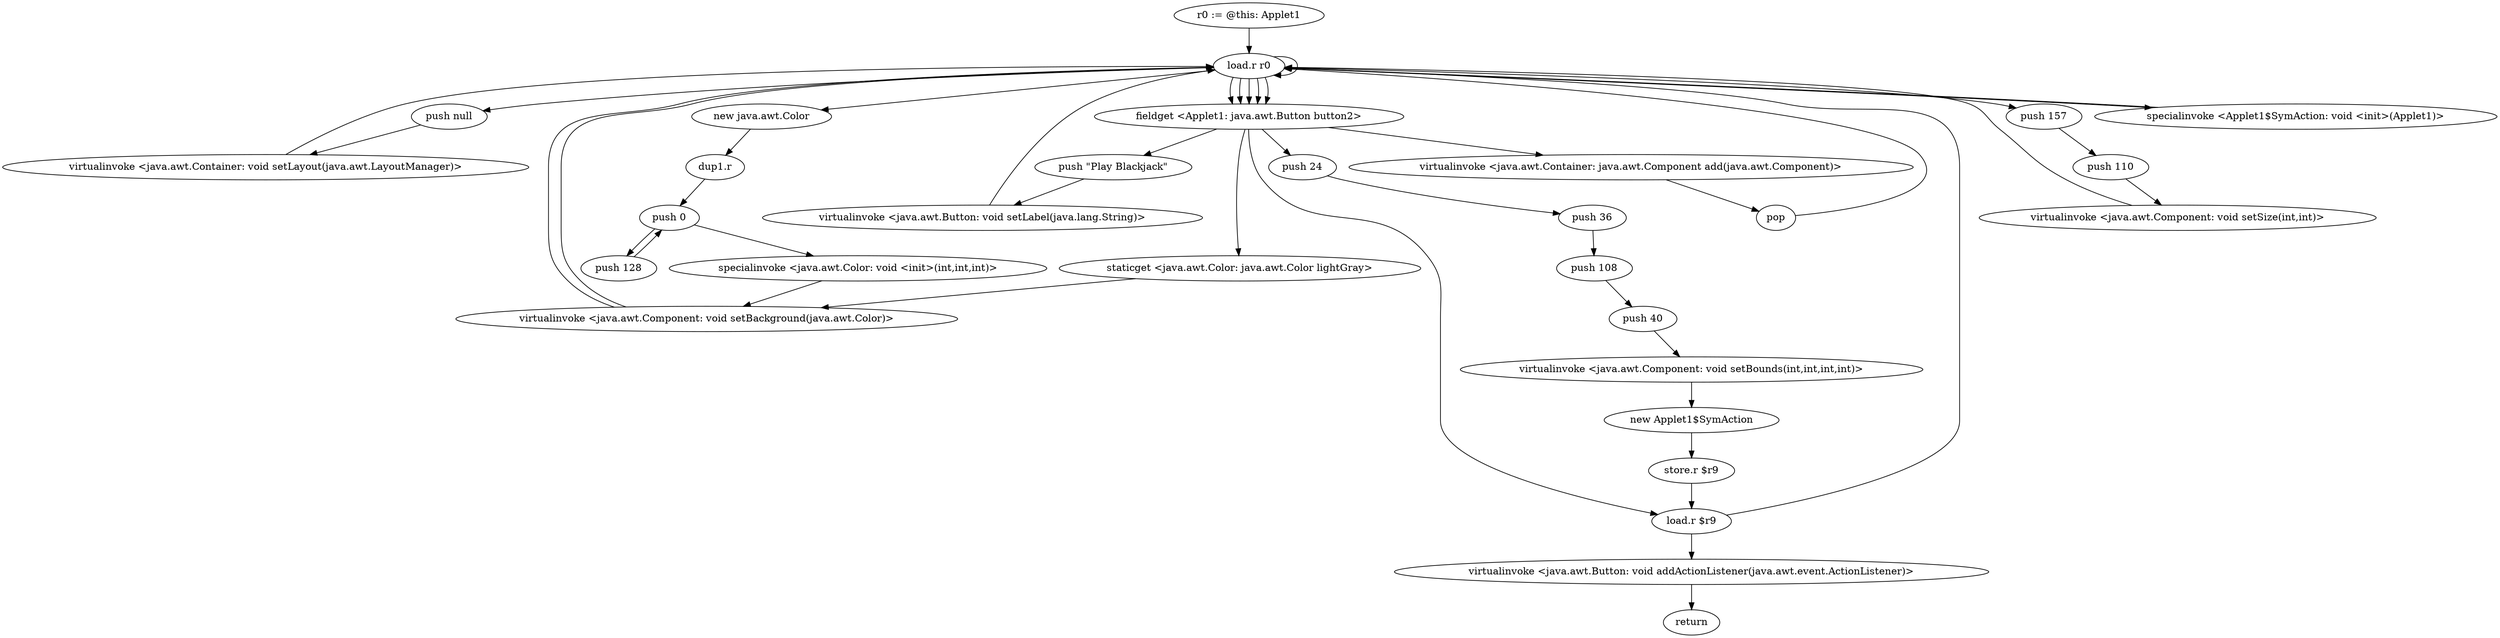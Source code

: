 digraph "" {
    "r0 := @this: Applet1"
    "load.r r0"
    "r0 := @this: Applet1"->"load.r r0";
    "push null"
    "load.r r0"->"push null";
    "virtualinvoke <java.awt.Container: void setLayout(java.awt.LayoutManager)>"
    "push null"->"virtualinvoke <java.awt.Container: void setLayout(java.awt.LayoutManager)>";
    "virtualinvoke <java.awt.Container: void setLayout(java.awt.LayoutManager)>"->"load.r r0";
    "new java.awt.Color"
    "load.r r0"->"new java.awt.Color";
    "dup1.r"
    "new java.awt.Color"->"dup1.r";
    "push 0"
    "dup1.r"->"push 0";
    "push 128"
    "push 0"->"push 128";
    "push 128"->"push 0";
    "specialinvoke <java.awt.Color: void <init>(int,int,int)>"
    "push 0"->"specialinvoke <java.awt.Color: void <init>(int,int,int)>";
    "virtualinvoke <java.awt.Component: void setBackground(java.awt.Color)>"
    "specialinvoke <java.awt.Color: void <init>(int,int,int)>"->"virtualinvoke <java.awt.Component: void setBackground(java.awt.Color)>";
    "virtualinvoke <java.awt.Component: void setBackground(java.awt.Color)>"->"load.r r0";
    "push 157"
    "load.r r0"->"push 157";
    "push 110"
    "push 157"->"push 110";
    "virtualinvoke <java.awt.Component: void setSize(int,int)>"
    "push 110"->"virtualinvoke <java.awt.Component: void setSize(int,int)>";
    "virtualinvoke <java.awt.Component: void setSize(int,int)>"->"load.r r0";
    "fieldget <Applet1: java.awt.Button button2>"
    "load.r r0"->"fieldget <Applet1: java.awt.Button button2>";
    "push \"Play Blackjack\""
    "fieldget <Applet1: java.awt.Button button2>"->"push \"Play Blackjack\"";
    "virtualinvoke <java.awt.Button: void setLabel(java.lang.String)>"
    "push \"Play Blackjack\""->"virtualinvoke <java.awt.Button: void setLabel(java.lang.String)>";
    "virtualinvoke <java.awt.Button: void setLabel(java.lang.String)>"->"load.r r0";
    "load.r r0"->"load.r r0";
    "load.r r0"->"fieldget <Applet1: java.awt.Button button2>";
    "virtualinvoke <java.awt.Container: java.awt.Component add(java.awt.Component)>"
    "fieldget <Applet1: java.awt.Button button2>"->"virtualinvoke <java.awt.Container: java.awt.Component add(java.awt.Component)>";
    "pop"
    "virtualinvoke <java.awt.Container: java.awt.Component add(java.awt.Component)>"->"pop";
    "pop"->"load.r r0";
    "load.r r0"->"fieldget <Applet1: java.awt.Button button2>";
    "staticget <java.awt.Color: java.awt.Color lightGray>"
    "fieldget <Applet1: java.awt.Button button2>"->"staticget <java.awt.Color: java.awt.Color lightGray>";
    "staticget <java.awt.Color: java.awt.Color lightGray>"->"virtualinvoke <java.awt.Component: void setBackground(java.awt.Color)>";
    "virtualinvoke <java.awt.Component: void setBackground(java.awt.Color)>"->"load.r r0";
    "load.r r0"->"fieldget <Applet1: java.awt.Button button2>";
    "push 24"
    "fieldget <Applet1: java.awt.Button button2>"->"push 24";
    "push 36"
    "push 24"->"push 36";
    "push 108"
    "push 36"->"push 108";
    "push 40"
    "push 108"->"push 40";
    "virtualinvoke <java.awt.Component: void setBounds(int,int,int,int)>"
    "push 40"->"virtualinvoke <java.awt.Component: void setBounds(int,int,int,int)>";
    "new Applet1$SymAction"
    "virtualinvoke <java.awt.Component: void setBounds(int,int,int,int)>"->"new Applet1$SymAction";
    "store.r $r9"
    "new Applet1$SymAction"->"store.r $r9";
    "load.r $r9"
    "store.r $r9"->"load.r $r9";
    "load.r $r9"->"load.r r0";
    "specialinvoke <Applet1$SymAction: void <init>(Applet1)>"
    "load.r r0"->"specialinvoke <Applet1$SymAction: void <init>(Applet1)>";
    "specialinvoke <Applet1$SymAction: void <init>(Applet1)>"->"load.r r0";
    "load.r r0"->"fieldget <Applet1: java.awt.Button button2>";
    "fieldget <Applet1: java.awt.Button button2>"->"load.r $r9";
    "virtualinvoke <java.awt.Button: void addActionListener(java.awt.event.ActionListener)>"
    "load.r $r9"->"virtualinvoke <java.awt.Button: void addActionListener(java.awt.event.ActionListener)>";
    "return"
    "virtualinvoke <java.awt.Button: void addActionListener(java.awt.event.ActionListener)>"->"return";
}
